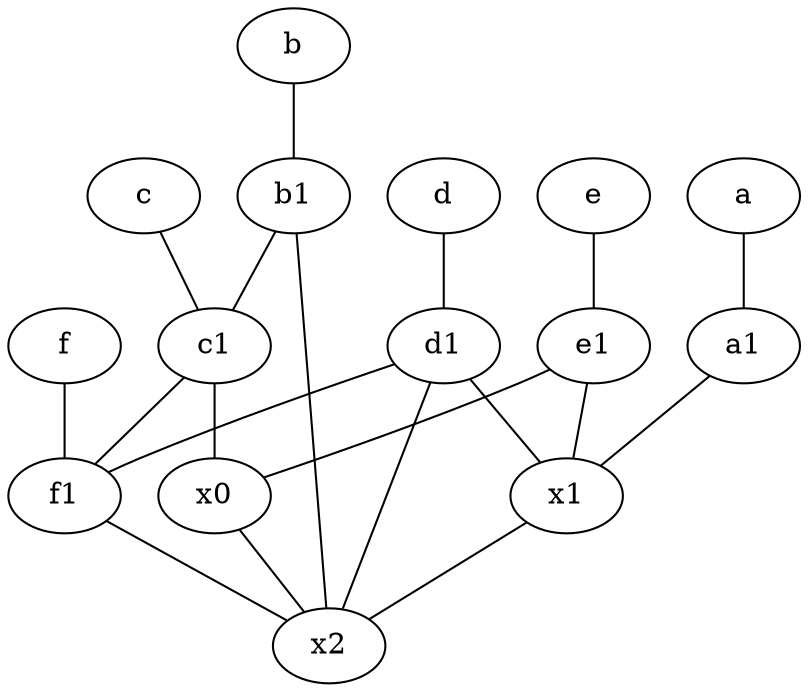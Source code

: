 graph {
	node [labelfontsize=50]
	c [labelfontsize=50 pos="4.5,2!"]
	x2 [labelfontsize=50]
	b [labelfontsize=50 pos="10,4!"]
	a [labelfontsize=50 pos="8,2!"]
	e1 [labelfontsize=50 pos="7,7!"]
	f1 [labelfontsize=50 pos="3,8!"]
	f [labelfontsize=50 pos="3,9!"]
	x0 [labelfontsize=50]
	c1 [labelfontsize=50 pos="4.5,3!"]
	b1 [labelfontsize=50 pos="9,4!"]
	x1 [labelfontsize=50]
	d [labelfontsize=50 pos="2,5!"]
	e [labelfontsize=50 pos="7,9!"]
	d1 [labelfontsize=50 pos="3,5!"]
	a1 [labelfontsize=50 pos="8,3!"]
	a -- a1
	x0 -- x2
	d1 -- x1
	a1 -- x1
	b1 -- x2
	f -- f1
	c1 -- x0
	b1 -- c1
	b -- b1
	x1 -- x2
	f1 -- x2
	c1 -- f1
	d -- d1
	d1 -- f1
	d1 -- x2
	e1 -- x0
	e -- e1
	e1 -- x1
	c -- c1
}
